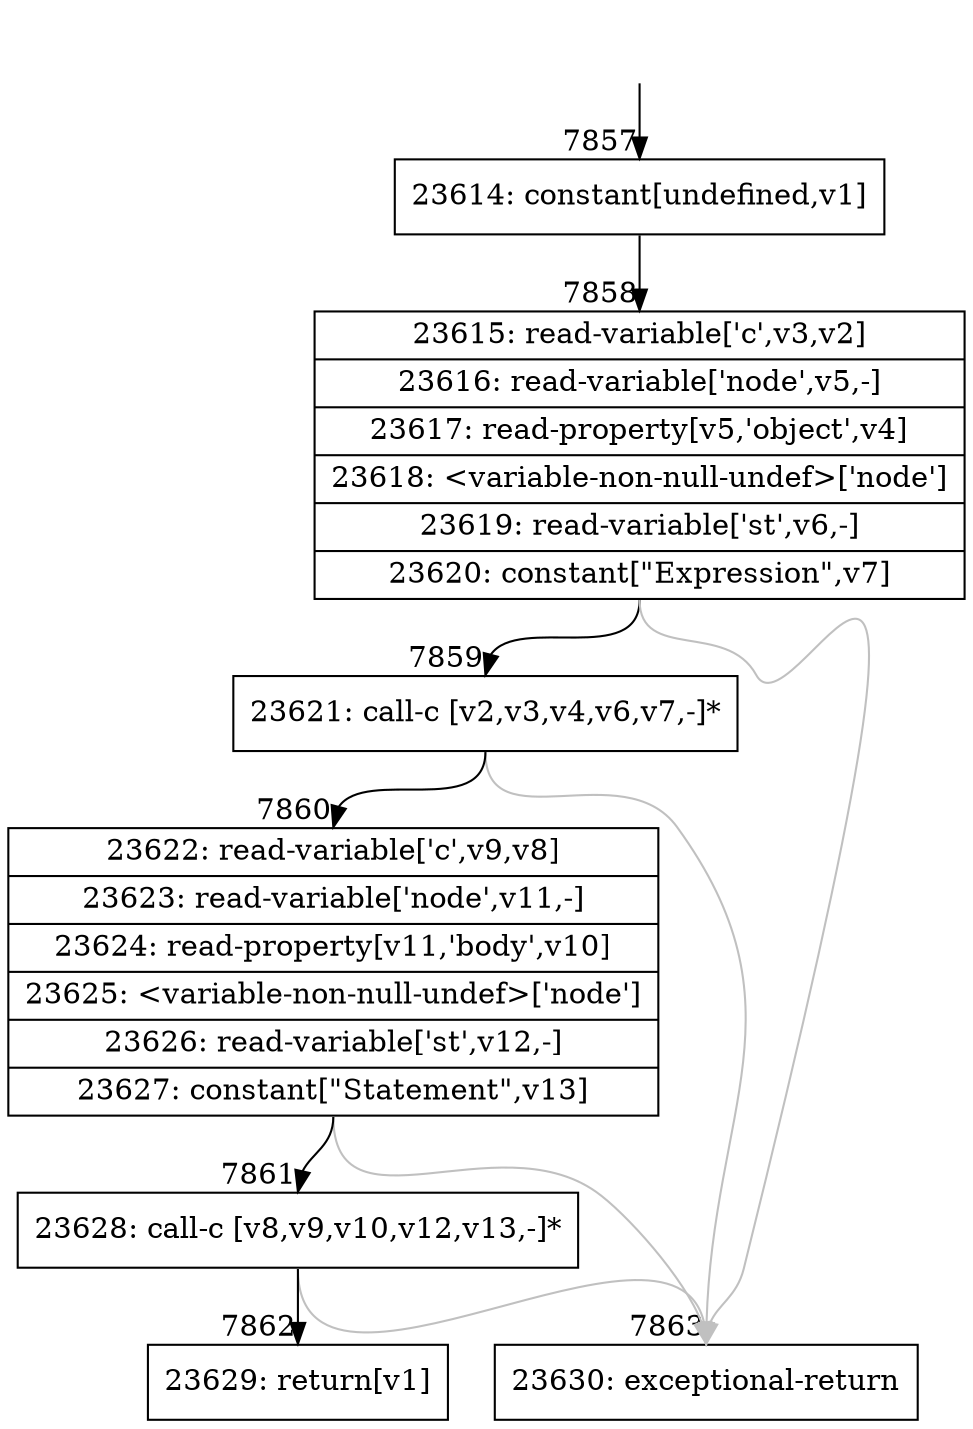 digraph {
rankdir="TD"
BB_entry427[shape=none,label=""];
BB_entry427 -> BB7857 [tailport=s, headport=n, headlabel="    7857"]
BB7857 [shape=record label="{23614: constant[undefined,v1]}" ] 
BB7857 -> BB7858 [tailport=s, headport=n, headlabel="      7858"]
BB7858 [shape=record label="{23615: read-variable['c',v3,v2]|23616: read-variable['node',v5,-]|23617: read-property[v5,'object',v4]|23618: \<variable-non-null-undef\>['node']|23619: read-variable['st',v6,-]|23620: constant[\"Expression\",v7]}" ] 
BB7858 -> BB7859 [tailport=s, headport=n, headlabel="      7859"]
BB7858 -> BB7863 [tailport=s, headport=n, color=gray, headlabel="      7863"]
BB7859 [shape=record label="{23621: call-c [v2,v3,v4,v6,v7,-]*}" ] 
BB7859 -> BB7860 [tailport=s, headport=n, headlabel="      7860"]
BB7859 -> BB7863 [tailport=s, headport=n, color=gray]
BB7860 [shape=record label="{23622: read-variable['c',v9,v8]|23623: read-variable['node',v11,-]|23624: read-property[v11,'body',v10]|23625: \<variable-non-null-undef\>['node']|23626: read-variable['st',v12,-]|23627: constant[\"Statement\",v13]}" ] 
BB7860 -> BB7861 [tailport=s, headport=n, headlabel="      7861"]
BB7860 -> BB7863 [tailport=s, headport=n, color=gray]
BB7861 [shape=record label="{23628: call-c [v8,v9,v10,v12,v13,-]*}" ] 
BB7861 -> BB7862 [tailport=s, headport=n, headlabel="      7862"]
BB7861 -> BB7863 [tailport=s, headport=n, color=gray]
BB7862 [shape=record label="{23629: return[v1]}" ] 
BB7863 [shape=record label="{23630: exceptional-return}" ] 
//#$~ 7305
}
